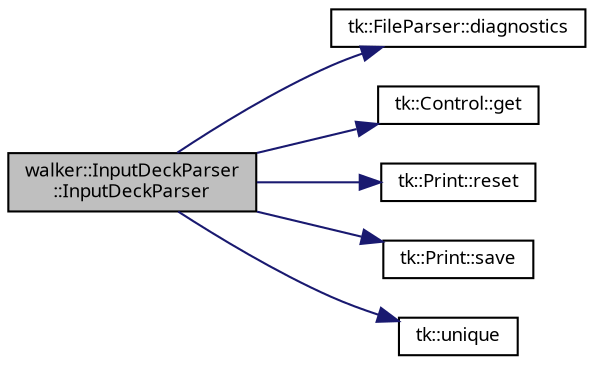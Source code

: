digraph "walker::InputDeckParser::InputDeckParser"
{
 // INTERACTIVE_SVG=YES
  bgcolor="transparent";
  edge [fontname="sans-serif",fontsize="9",labelfontname="sans-serif",labelfontsize="9"];
  node [fontname="sans-serif",fontsize="9",shape=record];
  rankdir="LR";
  Node1 [label="walker::InputDeckParser\l::InputDeckParser",height=0.2,width=0.4,color="black", fillcolor="grey75", style="filled", fontcolor="black"];
  Node1 -> Node2 [color="midnightblue",fontsize="9",style="solid",fontname="sans-serif"];
  Node2 [label="tk::FileParser::diagnostics",height=0.2,width=0.4,color="black",URL="$classtk_1_1_file_parser.html#a8b1a7152e4f9999b54c978660096c593",tooltip="Echo errors accumulated during parsing. "];
  Node1 -> Node3 [color="midnightblue",fontsize="9",style="solid",fontname="sans-serif"];
  Node3 [label="tk::Control::get",height=0.2,width=0.4,color="black",URL="$classtk_1_1_control.html#a85c14acef1b9de96946fcf2ab7c08721",tooltip="Const-ref accessor to single element at 1st level. "];
  Node1 -> Node4 [color="midnightblue",fontsize="9",style="solid",fontname="sans-serif"];
  Node4 [label="tk::Print::reset",height=0.2,width=0.4,color="black",URL="$classtk_1_1_print.html#a20a03409b52312e718b3383771fe42b5"];
  Node1 -> Node5 [color="midnightblue",fontsize="9",style="solid",fontname="sans-serif"];
  Node5 [label="tk::Print::save",height=0.2,width=0.4,color="black",URL="$classtk_1_1_print.html#ae057c028f54ecebe8a3018e2417c400b"];
  Node1 -> Node6 [color="midnightblue",fontsize="9",style="solid",fontname="sans-serif"];
  Node6 [label="tk::unique",height=0.2,width=0.4,color="black",URL="$namespacetk.html#a87af1b002bc711716bd170a714bda211"];
}

